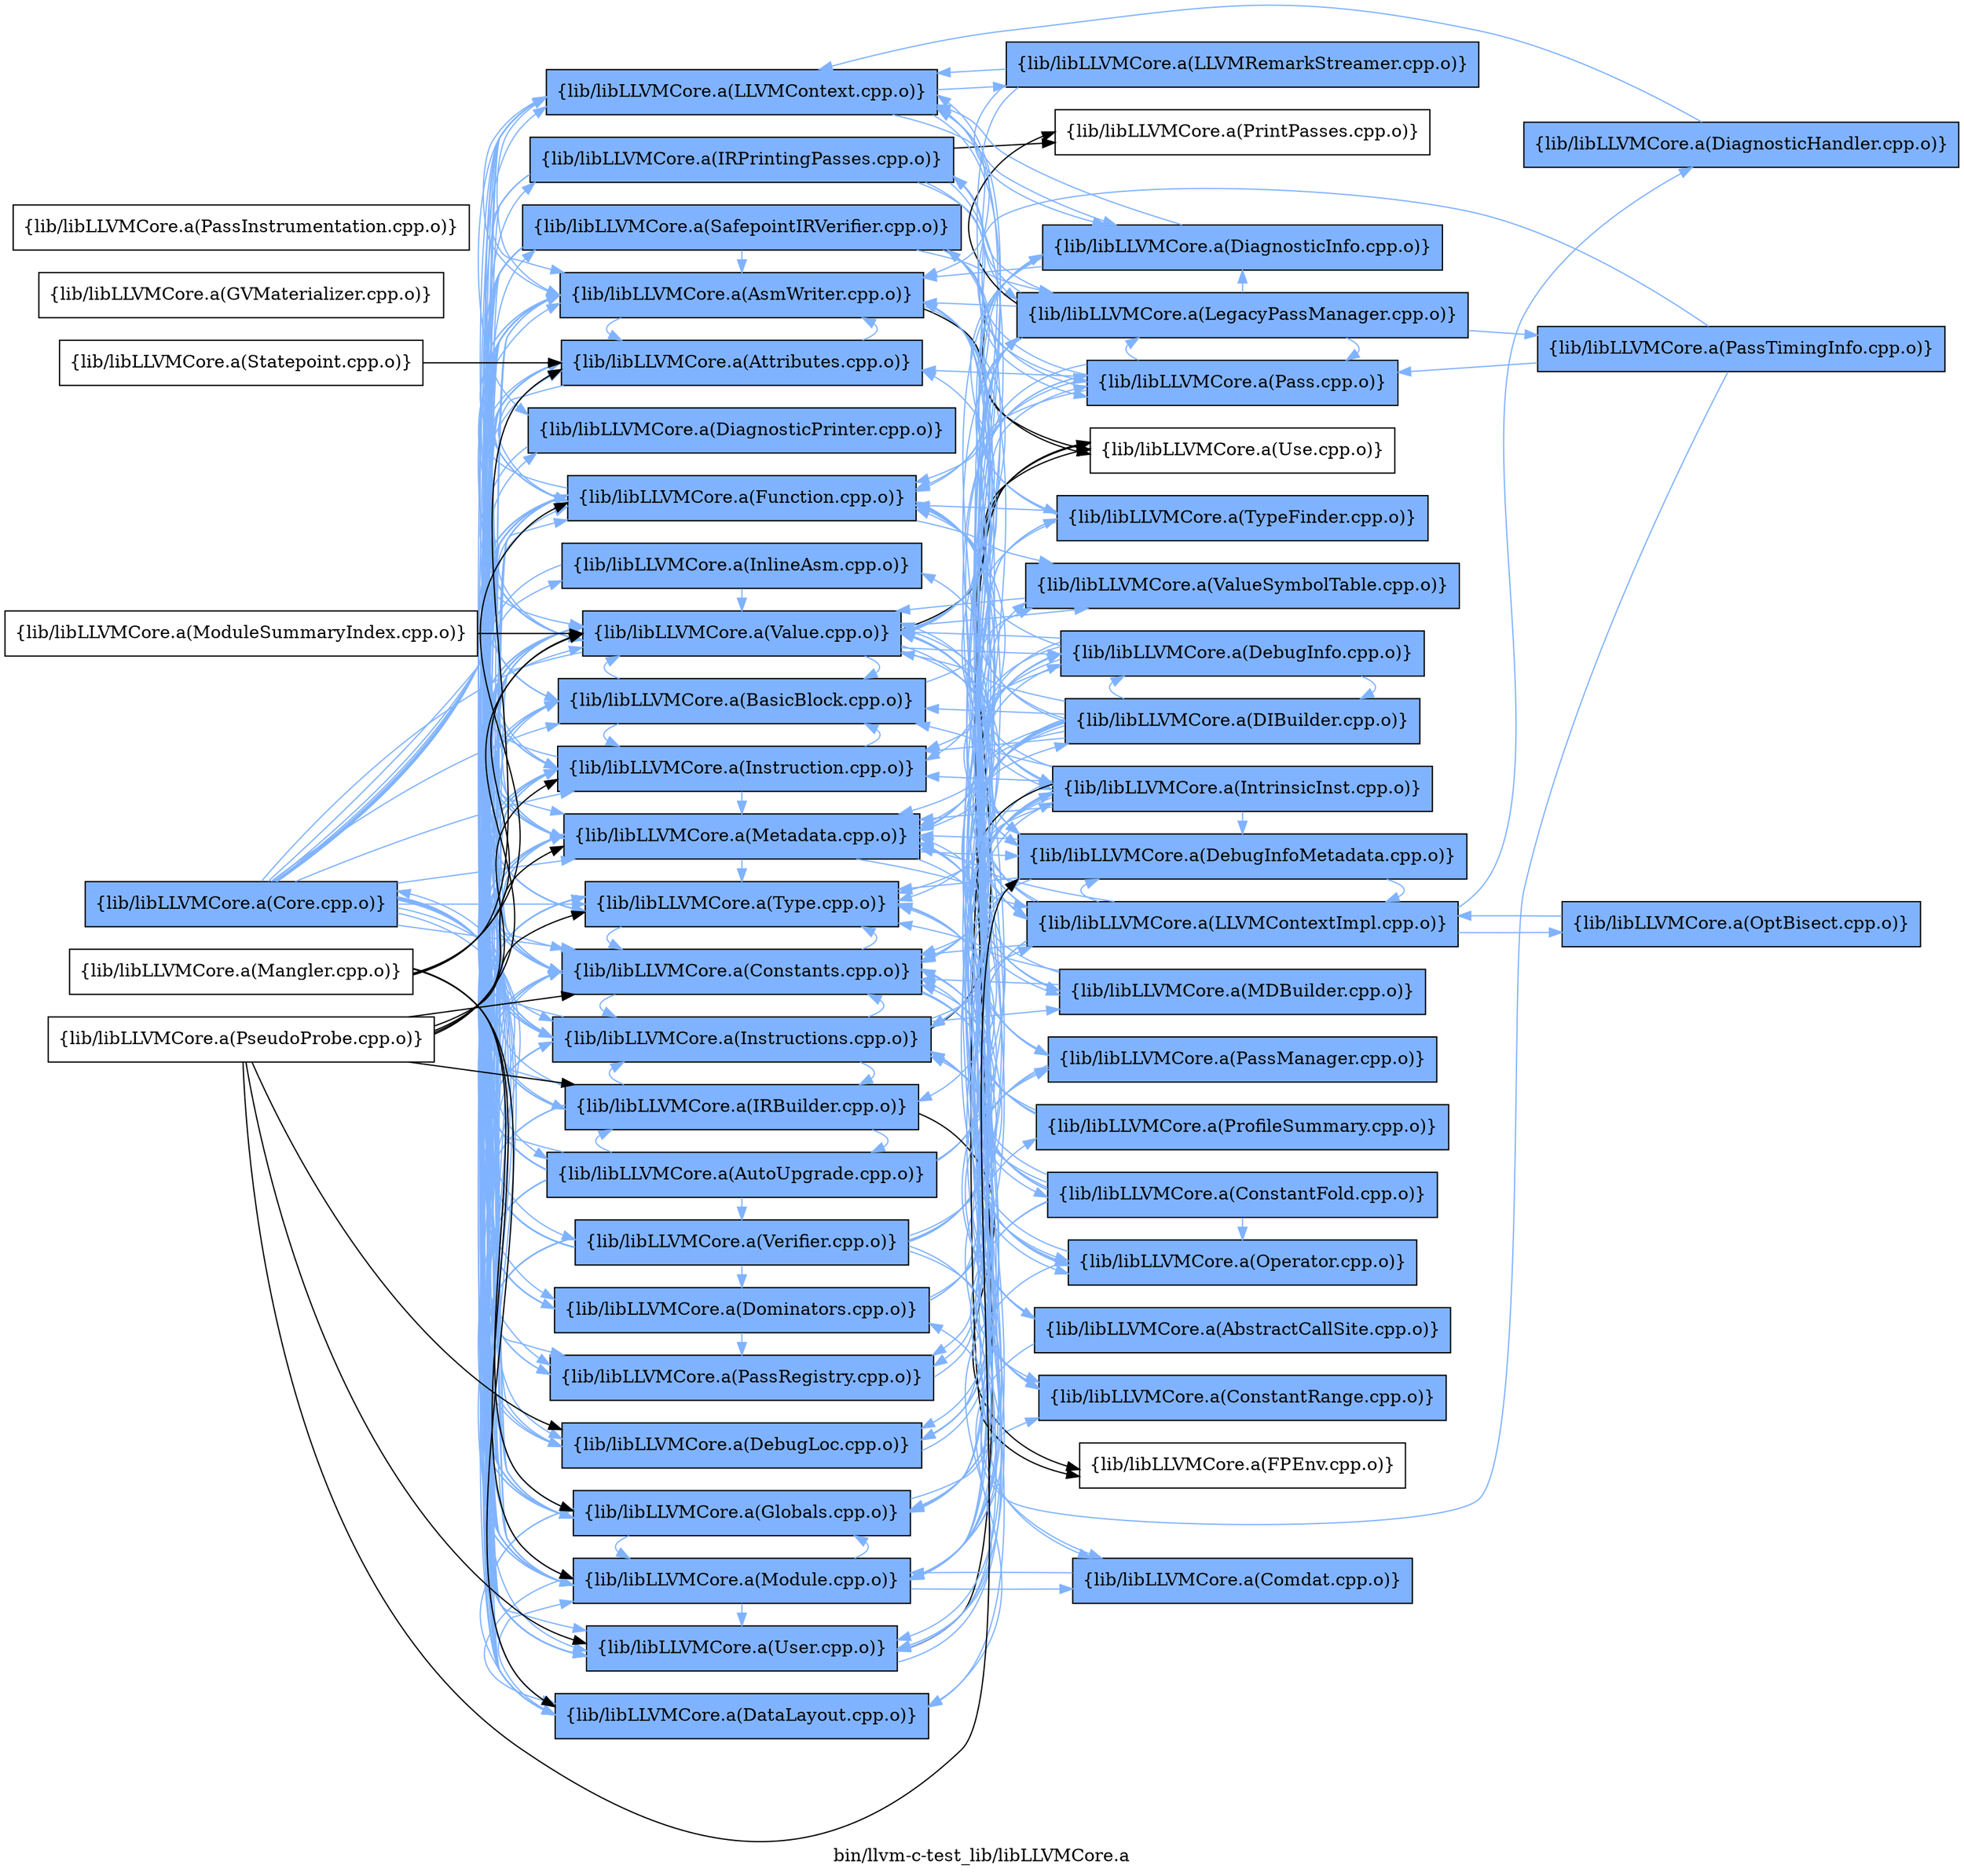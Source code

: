 digraph "bin/llvm-c-test_lib/libLLVMCore.a" {
	label="bin/llvm-c-test_lib/libLLVMCore.a";
	rankdir=LR;
	{ rank=same; Node0x564261198be8;  }
	{ rank=same; Node0x56426118eb98; Node0x56426118e418; Node0x564261192518; Node0x564261192748; Node0x5642611a0b18; Node0x56426119fe98; Node0x56426119ea98; Node0x56426119f268; Node0x56426119daa8; Node0x56426119ce28; Node0x56426119d508; Node0x56426119c928; Node0x564261199c78; Node0x564261198a58; Node0x56426119bb68; Node0x56426119a8a8; Node0x564261198558; Node0x56426119a8f8; Node0x564261194b38; Node0x56426119ba78; Node0x564261197ce8; Node0x564261198e18; Node0x564261195da8; Node0x564261196668; Node0x56426118fa98;  }
	{ rank=same; Node0x564261191f28; Node0x564261199ef8; Node0x56426119bed8; Node0x564261198cd8; Node0x564261193af8; Node0x564261199098; Node0x564261196b18; Node0x564261197dd8; Node0x56426119af88; Node0x564261195998; Node0x56426119b708; Node0x56426119f178; Node0x56426119acb8; Node0x5642611a05c8; Node0x56426119a718; Node0x56426119e4f8; Node0x56426119c9c8; Node0x56426119c3d8; Node0x564261199958; Node0x56426119c298; Node0x56426119cb58; Node0x5642611981e8;  }
	{ rank=same; Node0x564261198be8;  }
	{ rank=same; Node0x56426118eb98; Node0x56426118e418; Node0x564261192518; Node0x564261192748; Node0x5642611a0b18; Node0x56426119fe98; Node0x56426119ea98; Node0x56426119f268; Node0x56426119daa8; Node0x56426119ce28; Node0x56426119d508; Node0x56426119c928; Node0x564261199c78; Node0x564261198a58; Node0x56426119bb68; Node0x56426119a8a8; Node0x564261198558; Node0x56426119a8f8; Node0x564261194b38; Node0x56426119ba78; Node0x564261197ce8; Node0x564261198e18; Node0x564261195da8; Node0x564261196668; Node0x56426118fa98;  }
	{ rank=same; Node0x564261191f28; Node0x564261199ef8; Node0x56426119bed8; Node0x564261198cd8; Node0x564261193af8; Node0x564261199098; Node0x564261196b18; Node0x564261197dd8; Node0x56426119af88; Node0x564261195998; Node0x56426119b708; Node0x56426119f178; Node0x56426119acb8; Node0x5642611a05c8; Node0x56426119a718; Node0x56426119e4f8; Node0x56426119c9c8; Node0x56426119c3d8; Node0x564261199958; Node0x56426119c298; Node0x56426119cb58; Node0x5642611981e8;  }

	Node0x564261198be8 [shape=record,shape=box,group=1,style=filled,fillcolor="0.600000 0.5 1",label="{lib/libLLVMCore.a(Core.cpp.o)}"];
	Node0x564261198be8 -> Node0x56426118eb98[color="0.600000 0.5 1"];
	Node0x564261198be8 -> Node0x56426118e418[color="0.600000 0.5 1"];
	Node0x564261198be8 -> Node0x564261192518[color="0.600000 0.5 1"];
	Node0x564261198be8 -> Node0x564261192748[color="0.600000 0.5 1"];
	Node0x564261198be8 -> Node0x5642611a0b18[color="0.600000 0.5 1"];
	Node0x564261198be8 -> Node0x56426119fe98[color="0.600000 0.5 1"];
	Node0x564261198be8 -> Node0x56426119ea98[color="0.600000 0.5 1"];
	Node0x564261198be8 -> Node0x56426119f268[color="0.600000 0.5 1"];
	Node0x564261198be8 -> Node0x56426119daa8[color="0.600000 0.5 1"];
	Node0x564261198be8 -> Node0x56426119ce28[color="0.600000 0.5 1"];
	Node0x564261198be8 -> Node0x56426119d508[color="0.600000 0.5 1"];
	Node0x564261198be8 -> Node0x56426119c928[color="0.600000 0.5 1"];
	Node0x564261198be8 -> Node0x564261199c78[color="0.600000 0.5 1"];
	Node0x564261198be8 -> Node0x564261198a58[color="0.600000 0.5 1"];
	Node0x564261198be8 -> Node0x56426119bb68[color="0.600000 0.5 1"];
	Node0x564261198be8 -> Node0x56426119a8a8[color="0.600000 0.5 1"];
	Node0x564261198be8 -> Node0x564261198558[color="0.600000 0.5 1"];
	Node0x564261198be8 -> Node0x56426119a8f8[color="0.600000 0.5 1"];
	Node0x564261198be8 -> Node0x564261194b38[color="0.600000 0.5 1"];
	Node0x564261198be8 -> Node0x56426119ba78[color="0.600000 0.5 1"];
	Node0x564261198be8 -> Node0x564261197ce8[color="0.600000 0.5 1"];
	Node0x564261198be8 -> Node0x564261198e18[color="0.600000 0.5 1"];
	Node0x564261198be8 -> Node0x564261195da8[color="0.600000 0.5 1"];
	Node0x564261198be8 -> Node0x564261196668[color="0.600000 0.5 1"];
	Node0x564261198be8 -> Node0x56426118fa98[color="0.600000 0.5 1"];
	Node0x564261197dd8 [shape=record,shape=box,group=1,style=filled,fillcolor="0.600000 0.5 1",label="{lib/libLLVMCore.a(DebugInfo.cpp.o)}"];
	Node0x564261197dd8 -> Node0x56426119fe98[color="0.600000 0.5 1"];
	Node0x564261197dd8 -> Node0x56426119d508[color="0.600000 0.5 1"];
	Node0x564261197dd8 -> Node0x56426119cb58[color="0.600000 0.5 1"];
	Node0x564261197dd8 -> Node0x56426119bed8[color="0.600000 0.5 1"];
	Node0x564261197dd8 -> Node0x56426119bb68[color="0.600000 0.5 1"];
	Node0x564261197dd8 -> Node0x56426119a8f8[color="0.600000 0.5 1"];
	Node0x564261197dd8 -> Node0x564261194b38[color="0.600000 0.5 1"];
	Node0x564261197dd8 -> Node0x564261196668[color="0.600000 0.5 1"];
	Node0x56426118eb98 [shape=record,shape=box,group=1,style=filled,fillcolor="0.600000 0.5 1",label="{lib/libLLVMCore.a(Attributes.cpp.o)}"];
	Node0x56426118eb98 -> Node0x56426118e418[color="0.600000 0.5 1"];
	Node0x56426118eb98 -> Node0x56426119fe98[color="0.600000 0.5 1"];
	Node0x56426119c928 [shape=record,shape=box,group=1,style=filled,fillcolor="0.600000 0.5 1",label="{lib/libLLVMCore.a(Instructions.cpp.o)}"];
	Node0x56426119c928 -> Node0x56426118eb98[color="0.600000 0.5 1"];
	Node0x56426119c928 -> Node0x564261192748[color="0.600000 0.5 1"];
	Node0x56426119c928 -> Node0x56426119fe98[color="0.600000 0.5 1"];
	Node0x56426119c928 -> Node0x56426119f268[color="0.600000 0.5 1"];
	Node0x56426119c928 -> Node0x56426119d508[color="0.600000 0.5 1"];
	Node0x56426119c928 -> Node0x564261199c78[color="0.600000 0.5 1"];
	Node0x56426119c928 -> Node0x564261198a58[color="0.600000 0.5 1"];
	Node0x56426119c928 -> Node0x56426119c3d8[color="0.600000 0.5 1"];
	Node0x56426119c928 -> Node0x56426119a718[color="0.600000 0.5 1"];
	Node0x56426119c928 -> Node0x56426119a8f8[color="0.600000 0.5 1"];
	Node0x56426119c928 -> Node0x564261194b38[color="0.600000 0.5 1"];
	Node0x56426119c928 -> Node0x564261193af8[color="0.600000 0.5 1"];
	Node0x56426119c928 -> Node0x564261198e18[color="0.600000 0.5 1"];
	Node0x56426119c928 -> Node0x564261196b18;
	Node0x56426119c928 -> Node0x564261195da8[color="0.600000 0.5 1"];
	Node0x56426119c928 -> Node0x564261196668[color="0.600000 0.5 1"];
	Node0x564261199c78 [shape=record,shape=box,group=1,style=filled,fillcolor="0.600000 0.5 1",label="{lib/libLLVMCore.a(Constants.cpp.o)}"];
	Node0x564261199c78 -> Node0x56426119fe98[color="0.600000 0.5 1"];
	Node0x564261199c78 -> Node0x56426119ea98[color="0.600000 0.5 1"];
	Node0x564261199c78 -> Node0x56426119d508[color="0.600000 0.5 1"];
	Node0x564261199c78 -> Node0x56426119c928[color="0.600000 0.5 1"];
	Node0x564261199c78 -> Node0x564261199958[color="0.600000 0.5 1"];
	Node0x564261199c78 -> Node0x564261193af8[color="0.600000 0.5 1"];
	Node0x564261199c78 -> Node0x564261198e18[color="0.600000 0.5 1"];
	Node0x564261199c78 -> Node0x564261195da8[color="0.600000 0.5 1"];
	Node0x564261199c78 -> Node0x564261196668[color="0.600000 0.5 1"];
	Node0x564261198a58 [shape=record,shape=box,group=1,style=filled,fillcolor="0.600000 0.5 1",label="{lib/libLLVMCore.a(DataLayout.cpp.o)}"];
	Node0x564261198a58 -> Node0x56426119ea98[color="0.600000 0.5 1"];
	Node0x564261198a58 -> Node0x564261194b38[color="0.600000 0.5 1"];
	Node0x564261198a58 -> Node0x564261198e18[color="0.600000 0.5 1"];
	Node0x56426119b708 [shape=record,shape=box,group=1,style=filled,fillcolor="0.600000 0.5 1",label="{lib/libLLVMCore.a(LegacyPassManager.cpp.o)}"];
	Node0x56426119b708 -> Node0x56426118e418[color="0.600000 0.5 1"];
	Node0x56426119b708 -> Node0x56426119fe98[color="0.600000 0.5 1"];
	Node0x56426119b708 -> Node0x56426119ea98[color="0.600000 0.5 1"];
	Node0x56426119b708 -> Node0x56426119daa8[color="0.600000 0.5 1"];
	Node0x56426119b708 -> Node0x56426119af88[color="0.600000 0.5 1"];
	Node0x56426119b708 -> Node0x564261198558[color="0.600000 0.5 1"];
	Node0x56426119b708 -> Node0x564261194b38[color="0.600000 0.5 1"];
	Node0x56426119b708 -> Node0x56426119f178[color="0.600000 0.5 1"];
	Node0x56426119b708 -> Node0x56426119ba78[color="0.600000 0.5 1"];
	Node0x56426119b708 -> Node0x56426119be88[color="0.600000 0.5 1"];
	Node0x56426119b708 -> Node0x56426119c9c8;
	Node0x56426119b708 -> Node0x564261196668[color="0.600000 0.5 1"];
	Node0x564261194b38 [shape=record,shape=box,group=1,style=filled,fillcolor="0.600000 0.5 1",label="{lib/libLLVMCore.a(Module.cpp.o)}"];
	Node0x564261194b38 -> Node0x56426118e418[color="0.600000 0.5 1"];
	Node0x564261194b38 -> Node0x564261191f28[color="0.600000 0.5 1"];
	Node0x564261194b38 -> Node0x56426119fe98[color="0.600000 0.5 1"];
	Node0x564261194b38 -> Node0x56426119ea98[color="0.600000 0.5 1"];
	Node0x564261194b38 -> Node0x564261199c78[color="0.600000 0.5 1"];
	Node0x564261194b38 -> Node0x564261198a58[color="0.600000 0.5 1"];
	Node0x564261194b38 -> Node0x564261198558[color="0.600000 0.5 1"];
	Node0x564261194b38 -> Node0x56426119a8f8[color="0.600000 0.5 1"];
	Node0x564261194b38 -> Node0x5642611981e8[color="0.600000 0.5 1"];
	Node0x564261194b38 -> Node0x564261198e18[color="0.600000 0.5 1"];
	Node0x564261194b38 -> Node0x564261199098[color="0.600000 0.5 1"];
	Node0x564261194b38 -> Node0x564261195da8[color="0.600000 0.5 1"];
	Node0x564261194b38 -> Node0x564261196668[color="0.600000 0.5 1"];
	Node0x564261194b38 -> Node0x564261195998[color="0.600000 0.5 1"];
	Node0x564261193af8 [shape=record,shape=box,group=1,style=filled,fillcolor="0.600000 0.5 1",label="{lib/libLLVMCore.a(Operator.cpp.o)}"];
	Node0x564261193af8 -> Node0x564261199c78[color="0.600000 0.5 1"];
	Node0x564261193af8 -> Node0x564261198a58[color="0.600000 0.5 1"];
	Node0x564261193af8 -> Node0x564261198e18[color="0.600000 0.5 1"];
	Node0x56426119f178 [shape=record,shape=box,group=1,style=filled,fillcolor="0.600000 0.5 1",label="{lib/libLLVMCore.a(Pass.cpp.o)}"];
	Node0x56426119f178 -> Node0x56426118eb98[color="0.600000 0.5 1"];
	Node0x56426119f178 -> Node0x56426119fe98[color="0.600000 0.5 1"];
	Node0x56426119f178 -> Node0x56426119daa8[color="0.600000 0.5 1"];
	Node0x56426119f178 -> Node0x564261198558[color="0.600000 0.5 1"];
	Node0x56426119f178 -> Node0x56426119b708[color="0.600000 0.5 1"];
	Node0x56426119f178 -> Node0x56426119ba78[color="0.600000 0.5 1"];
	Node0x56426119f178 -> Node0x564261196668[color="0.600000 0.5 1"];
	Node0x56426119ba78 [shape=record,shape=box,group=1,style=filled,fillcolor="0.600000 0.5 1",label="{lib/libLLVMCore.a(PassRegistry.cpp.o)}"];
	Node0x56426119ba78 -> Node0x56426119f178[color="0.600000 0.5 1"];
	Node0x564261198e18 [shape=record,shape=box,group=1,style=filled,fillcolor="0.600000 0.5 1",label="{lib/libLLVMCore.a(Type.cpp.o)}"];
	Node0x564261198e18 -> Node0x564261199c78[color="0.600000 0.5 1"];
	Node0x564261195da8 [shape=record,shape=box,group=1,style=filled,fillcolor="0.600000 0.5 1",label="{lib/libLLVMCore.a(User.cpp.o)}"];
	Node0x564261195da8 -> Node0x564261198cd8[color="0.600000 0.5 1"];
	Node0x564261195da8 -> Node0x564261196b18;
	Node0x564261196668 [shape=record,shape=box,group=1,style=filled,fillcolor="0.600000 0.5 1",label="{lib/libLLVMCore.a(Value.cpp.o)}"];
	Node0x564261196668 -> Node0x56426118eb98[color="0.600000 0.5 1"];
	Node0x564261196668 -> Node0x564261192748[color="0.600000 0.5 1"];
	Node0x564261196668 -> Node0x56426119fe98[color="0.600000 0.5 1"];
	Node0x564261196668 -> Node0x56426119ea98[color="0.600000 0.5 1"];
	Node0x564261196668 -> Node0x56426119d508[color="0.600000 0.5 1"];
	Node0x564261196668 -> Node0x56426119c928[color="0.600000 0.5 1"];
	Node0x564261196668 -> Node0x564261199c78[color="0.600000 0.5 1"];
	Node0x564261196668 -> Node0x564261198a58[color="0.600000 0.5 1"];
	Node0x564261196668 -> Node0x564261197dd8[color="0.600000 0.5 1"];
	Node0x564261196668 -> Node0x564261198cd8[color="0.600000 0.5 1"];
	Node0x564261196668 -> Node0x564261198558[color="0.600000 0.5 1"];
	Node0x564261196668 -> Node0x56426119c3d8[color="0.600000 0.5 1"];
	Node0x564261196668 -> Node0x56426119a8f8[color="0.600000 0.5 1"];
	Node0x564261196668 -> Node0x564261193af8[color="0.600000 0.5 1"];
	Node0x564261196668 -> Node0x564261198e18[color="0.600000 0.5 1"];
	Node0x564261196668 -> Node0x564261196b18;
	Node0x564261196668 -> Node0x564261195da8[color="0.600000 0.5 1"];
	Node0x564261196668 -> Node0x564261195998[color="0.600000 0.5 1"];
	Node0x56426119fe98 [shape=record,shape=box,group=1,style=filled,fillcolor="0.600000 0.5 1",label="{lib/libLLVMCore.a(Function.cpp.o)}"];
	Node0x56426119fe98 -> Node0x56426118eb98[color="0.600000 0.5 1"];
	Node0x56426119fe98 -> Node0x564261192748[color="0.600000 0.5 1"];
	Node0x56426119fe98 -> Node0x5642611a05c8[color="0.600000 0.5 1"];
	Node0x56426119fe98 -> Node0x56426119ea98[color="0.600000 0.5 1"];
	Node0x56426119fe98 -> Node0x56426119c928[color="0.600000 0.5 1"];
	Node0x56426119fe98 -> Node0x564261199c78[color="0.600000 0.5 1"];
	Node0x56426119fe98 -> Node0x564261198a58[color="0.600000 0.5 1"];
	Node0x56426119fe98 -> Node0x56426119bed8[color="0.600000 0.5 1"];
	Node0x56426119fe98 -> Node0x564261198cd8[color="0.600000 0.5 1"];
	Node0x56426119fe98 -> Node0x564261198558[color="0.600000 0.5 1"];
	Node0x56426119fe98 -> Node0x56426119a718[color="0.600000 0.5 1"];
	Node0x56426119fe98 -> Node0x56426119a8f8[color="0.600000 0.5 1"];
	Node0x56426119fe98 -> Node0x564261194b38[color="0.600000 0.5 1"];
	Node0x56426119fe98 -> Node0x564261198e18[color="0.600000 0.5 1"];
	Node0x56426119fe98 -> Node0x564261195da8[color="0.600000 0.5 1"];
	Node0x56426119fe98 -> Node0x564261196668[color="0.600000 0.5 1"];
	Node0x56426119fe98 -> Node0x564261195998[color="0.600000 0.5 1"];
	Node0x56426119f268 [shape=record,shape=box,group=1,style=filled,fillcolor="0.600000 0.5 1",label="{lib/libLLVMCore.a(IRBuilder.cpp.o)}"];
	Node0x56426119f268 -> Node0x56426118eb98[color="0.600000 0.5 1"];
	Node0x56426119f268 -> Node0x564261192518[color="0.600000 0.5 1"];
	Node0x56426119f268 -> Node0x564261192748[color="0.600000 0.5 1"];
	Node0x56426119f268 -> Node0x56426119fe98[color="0.600000 0.5 1"];
	Node0x56426119f268 -> Node0x56426119ea98[color="0.600000 0.5 1"];
	Node0x56426119f268 -> Node0x56426119e4f8;
	Node0x56426119f268 -> Node0x56426119d508[color="0.600000 0.5 1"];
	Node0x56426119f268 -> Node0x56426119c928[color="0.600000 0.5 1"];
	Node0x56426119f268 -> Node0x564261199c78[color="0.600000 0.5 1"];
	Node0x56426119f268 -> Node0x564261198be8[color="0.600000 0.5 1"];
	Node0x56426119f268 -> Node0x564261198a58[color="0.600000 0.5 1"];
	Node0x56426119f268 -> Node0x56426119a8f8[color="0.600000 0.5 1"];
	Node0x56426119f268 -> Node0x564261198e18[color="0.600000 0.5 1"];
	Node0x56426119f268 -> Node0x564261195da8[color="0.600000 0.5 1"];
	Node0x56426119f268 -> Node0x564261196668[color="0.600000 0.5 1"];
	Node0x56426119d508 [shape=record,shape=box,group=1,style=filled,fillcolor="0.600000 0.5 1",label="{lib/libLLVMCore.a(Instruction.cpp.o)}"];
	Node0x56426119d508 -> Node0x56426118eb98[color="0.600000 0.5 1"];
	Node0x56426119d508 -> Node0x564261192748[color="0.600000 0.5 1"];
	Node0x56426119d508 -> Node0x56426119c928[color="0.600000 0.5 1"];
	Node0x56426119d508 -> Node0x564261199c78[color="0.600000 0.5 1"];
	Node0x56426119d508 -> Node0x56426119a8f8[color="0.600000 0.5 1"];
	Node0x56426119d508 -> Node0x564261195da8[color="0.600000 0.5 1"];
	Node0x56426119d508 -> Node0x564261196668[color="0.600000 0.5 1"];
	Node0x56426119bb68 [shape=record,shape=box,group=1,style=filled,fillcolor="0.600000 0.5 1",label="{lib/libLLVMCore.a(DebugLoc.cpp.o)}"];
	Node0x56426119bb68 -> Node0x564261197dd8[color="0.600000 0.5 1"];
	Node0x56426119bb68 -> Node0x56426119bed8[color="0.600000 0.5 1"];
	Node0x56426119bb68 -> Node0x56426119a8f8[color="0.600000 0.5 1"];
	Node0x56426119a8f8 [shape=record,shape=box,group=1,style=filled,fillcolor="0.600000 0.5 1",label="{lib/libLLVMCore.a(Metadata.cpp.o)}"];
	Node0x56426119a8f8 -> Node0x56426118e418[color="0.600000 0.5 1"];
	Node0x56426119a8f8 -> Node0x564261199ef8[color="0.600000 0.5 1"];
	Node0x56426119a8f8 -> Node0x564261199c78[color="0.600000 0.5 1"];
	Node0x56426119a8f8 -> Node0x56426119cb58[color="0.600000 0.5 1"];
	Node0x56426119a8f8 -> Node0x56426119bed8[color="0.600000 0.5 1"];
	Node0x56426119a8f8 -> Node0x56426119bb68[color="0.600000 0.5 1"];
	Node0x56426119a8f8 -> Node0x564261198558[color="0.600000 0.5 1"];
	Node0x56426119a8f8 -> Node0x56426119c3d8[color="0.600000 0.5 1"];
	Node0x56426119a8f8 -> Node0x56426119a718[color="0.600000 0.5 1"];
	Node0x56426119a8f8 -> Node0x564261194b38[color="0.600000 0.5 1"];
	Node0x56426119a8f8 -> Node0x564261198e18[color="0.600000 0.5 1"];
	Node0x56426119a8f8 -> Node0x564261196668[color="0.600000 0.5 1"];
	Node0x564261192748 [shape=record,shape=box,group=1,style=filled,fillcolor="0.600000 0.5 1",label="{lib/libLLVMCore.a(BasicBlock.cpp.o)}"];
	Node0x564261192748 -> Node0x56426119d508[color="0.600000 0.5 1"];
	Node0x564261192748 -> Node0x56426119c928[color="0.600000 0.5 1"];
	Node0x564261192748 -> Node0x564261199c78[color="0.600000 0.5 1"];
	Node0x564261192748 -> Node0x56426119a8f8[color="0.600000 0.5 1"];
	Node0x564261192748 -> Node0x564261198e18[color="0.600000 0.5 1"];
	Node0x564261192748 -> Node0x564261195da8[color="0.600000 0.5 1"];
	Node0x564261192748 -> Node0x564261196668[color="0.600000 0.5 1"];
	Node0x564261192748 -> Node0x564261195998[color="0.600000 0.5 1"];
	Node0x56426119ea98 [shape=record,shape=box,group=1,style=filled,fillcolor="0.600000 0.5 1",label="{lib/libLLVMCore.a(Globals.cpp.o)}"];
	Node0x56426119ea98 -> Node0x56426119fe98[color="0.600000 0.5 1"];
	Node0x56426119ea98 -> Node0x564261199ef8[color="0.600000 0.5 1"];
	Node0x56426119ea98 -> Node0x564261199c78[color="0.600000 0.5 1"];
	Node0x56426119ea98 -> Node0x56426119a8f8[color="0.600000 0.5 1"];
	Node0x56426119ea98 -> Node0x564261194b38[color="0.600000 0.5 1"];
	Node0x56426119ea98 -> Node0x564261198e18[color="0.600000 0.5 1"];
	Node0x56426119ea98 -> Node0x564261195da8[color="0.600000 0.5 1"];
	Node0x56426119ea98 -> Node0x564261196668[color="0.600000 0.5 1"];
	Node0x56426119ce28 [shape=record,shape=box,group=1,style=filled,fillcolor="0.600000 0.5 1",label="{lib/libLLVMCore.a(InlineAsm.cpp.o)}"];
	Node0x56426119ce28 -> Node0x564261198e18[color="0.600000 0.5 1"];
	Node0x56426119ce28 -> Node0x564261196668[color="0.600000 0.5 1"];
	Node0x56426119af88 [shape=record,shape=box,group=1,style=filled,fillcolor="0.600000 0.5 1",label="{lib/libLLVMCore.a(DiagnosticInfo.cpp.o)}"];
	Node0x56426119af88 -> Node0x56426118e418[color="0.600000 0.5 1"];
	Node0x56426119af88 -> Node0x56426119fe98[color="0.600000 0.5 1"];
	Node0x56426119af88 -> Node0x56426119d508[color="0.600000 0.5 1"];
	Node0x56426119af88 -> Node0x56426119bb68[color="0.600000 0.5 1"];
	Node0x56426119af88 -> Node0x564261198558[color="0.600000 0.5 1"];
	Node0x56426119af88 -> Node0x56426119a8f8[color="0.600000 0.5 1"];
	Node0x56426119af88 -> Node0x564261196668[color="0.600000 0.5 1"];
	Node0x564261198558 [shape=record,shape=box,group=1,style=filled,fillcolor="0.600000 0.5 1",label="{lib/libLLVMCore.a(LLVMContext.cpp.o)}"];
	Node0x564261198558 -> Node0x56426118e418[color="0.600000 0.5 1"];
	Node0x564261198558 -> Node0x56426119af88[color="0.600000 0.5 1"];
	Node0x564261198558 -> Node0x56426119a8a8[color="0.600000 0.5 1"];
	Node0x564261198558 -> Node0x56426119c3d8[color="0.600000 0.5 1"];
	Node0x564261198558 -> Node0x56426119c298[color="0.600000 0.5 1"];
	Node0x564261198cd8 [shape=record,shape=box,group=1,style=filled,fillcolor="0.600000 0.5 1",label="{lib/libLLVMCore.a(IntrinsicInst.cpp.o)}"];
	Node0x564261198cd8 -> Node0x564261192748[color="0.600000 0.5 1"];
	Node0x564261198cd8 -> Node0x56426119e4f8;
	Node0x564261198cd8 -> Node0x56426119d508[color="0.600000 0.5 1"];
	Node0x564261198cd8 -> Node0x56426119c928[color="0.600000 0.5 1"];
	Node0x564261198cd8 -> Node0x564261199c78[color="0.600000 0.5 1"];
	Node0x564261198cd8 -> Node0x564261198a58[color="0.600000 0.5 1"];
	Node0x564261198cd8 -> Node0x56426119bed8[color="0.600000 0.5 1"];
	Node0x564261198cd8 -> Node0x56426119a8f8[color="0.600000 0.5 1"];
	Node0x564261198cd8 -> Node0x564261194b38[color="0.600000 0.5 1"];
	Node0x564261198cd8 -> Node0x564261198e18[color="0.600000 0.5 1"];
	Node0x564261198cd8 -> Node0x564261195da8[color="0.600000 0.5 1"];
	Node0x564261198cd8 -> Node0x564261196668[color="0.600000 0.5 1"];
	Node0x564261199ef8 [shape=record,shape=box,group=1,style=filled,fillcolor="0.600000 0.5 1",label="{lib/libLLVMCore.a(ConstantRange.cpp.o)}"];
	Node0x564261199ef8 -> Node0x56426119c928[color="0.600000 0.5 1"];
	Node0x56426119bed8 [shape=record,shape=box,group=1,style=filled,fillcolor="0.600000 0.5 1",label="{lib/libLLVMCore.a(DebugInfoMetadata.cpp.o)}"];
	Node0x56426119bed8 -> Node0x564261199c78[color="0.600000 0.5 1"];
	Node0x56426119bed8 -> Node0x564261198558[color="0.600000 0.5 1"];
	Node0x56426119bed8 -> Node0x56426119c3d8[color="0.600000 0.5 1"];
	Node0x56426119bed8 -> Node0x56426119a8f8[color="0.600000 0.5 1"];
	Node0x56426119bed8 -> Node0x564261198e18[color="0.600000 0.5 1"];
	Node0x5642611a0b18 [shape=record,shape=box,group=1,style=filled,fillcolor="0.600000 0.5 1",label="{lib/libLLVMCore.a(Dominators.cpp.o)}"];
	Node0x5642611a0b18 -> Node0x56426118e418[color="0.600000 0.5 1"];
	Node0x5642611a0b18 -> Node0x564261192748[color="0.600000 0.5 1"];
	Node0x5642611a0b18 -> Node0x56426119d508[color="0.600000 0.5 1"];
	Node0x5642611a0b18 -> Node0x56426119b708[color="0.600000 0.5 1"];
	Node0x5642611a0b18 -> Node0x56426119f178[color="0.600000 0.5 1"];
	Node0x5642611a0b18 -> Node0x56426119acb8[color="0.600000 0.5 1"];
	Node0x5642611a0b18 -> Node0x56426119ba78[color="0.600000 0.5 1"];
	Node0x5642611a0b18 -> Node0x564261196668[color="0.600000 0.5 1"];
	Node0x564261196b18 [shape=record,shape=box,group=0,label="{lib/libLLVMCore.a(Use.cpp.o)}"];
	Node0x564261192518 [shape=record,shape=box,group=1,style=filled,fillcolor="0.600000 0.5 1",label="{lib/libLLVMCore.a(AutoUpgrade.cpp.o)}"];
	Node0x564261192518 -> Node0x56426118eb98[color="0.600000 0.5 1"];
	Node0x564261192518 -> Node0x56426118e418[color="0.600000 0.5 1"];
	Node0x564261192518 -> Node0x564261192748[color="0.600000 0.5 1"];
	Node0x564261192518 -> Node0x56426119fe98[color="0.600000 0.5 1"];
	Node0x564261192518 -> Node0x56426119ea98[color="0.600000 0.5 1"];
	Node0x564261192518 -> Node0x56426119f268[color="0.600000 0.5 1"];
	Node0x564261192518 -> Node0x56426119d508[color="0.600000 0.5 1"];
	Node0x564261192518 -> Node0x56426119c928[color="0.600000 0.5 1"];
	Node0x564261192518 -> Node0x564261199c78[color="0.600000 0.5 1"];
	Node0x564261192518 -> Node0x564261198a58[color="0.600000 0.5 1"];
	Node0x564261192518 -> Node0x564261197dd8[color="0.600000 0.5 1"];
	Node0x564261192518 -> Node0x56426119af88[color="0.600000 0.5 1"];
	Node0x564261192518 -> Node0x564261198cd8[color="0.600000 0.5 1"];
	Node0x564261192518 -> Node0x564261198558[color="0.600000 0.5 1"];
	Node0x564261192518 -> Node0x56426119a8f8[color="0.600000 0.5 1"];
	Node0x564261192518 -> Node0x564261194b38[color="0.600000 0.5 1"];
	Node0x564261192518 -> Node0x564261198e18[color="0.600000 0.5 1"];
	Node0x564261192518 -> Node0x564261195da8[color="0.600000 0.5 1"];
	Node0x564261192518 -> Node0x564261196668[color="0.600000 0.5 1"];
	Node0x564261192518 -> Node0x56426118fa98[color="0.600000 0.5 1"];
	Node0x56426119f948 [shape=record,shape=box,group=0,label="{lib/libLLVMCore.a(GVMaterializer.cpp.o)}"];
	Node0x56426118fa98 [shape=record,shape=box,group=1,style=filled,fillcolor="0.600000 0.5 1",label="{lib/libLLVMCore.a(Verifier.cpp.o)}"];
	Node0x56426118fa98 -> Node0x56426118eb98[color="0.600000 0.5 1"];
	Node0x56426118fa98 -> Node0x56426118e418[color="0.600000 0.5 1"];
	Node0x56426118fa98 -> Node0x564261192748[color="0.600000 0.5 1"];
	Node0x56426118fa98 -> Node0x564261191f28[color="0.600000 0.5 1"];
	Node0x56426118fa98 -> Node0x5642611a0b18[color="0.600000 0.5 1"];
	Node0x56426118fa98 -> Node0x56426119fe98[color="0.600000 0.5 1"];
	Node0x56426118fa98 -> Node0x56426119ea98[color="0.600000 0.5 1"];
	Node0x56426118fa98 -> Node0x56426119d508[color="0.600000 0.5 1"];
	Node0x56426118fa98 -> Node0x56426119c928[color="0.600000 0.5 1"];
	Node0x56426118fa98 -> Node0x564261199ef8[color="0.600000 0.5 1"];
	Node0x56426118fa98 -> Node0x564261199c78[color="0.600000 0.5 1"];
	Node0x56426118fa98 -> Node0x564261198a58[color="0.600000 0.5 1"];
	Node0x56426118fa98 -> Node0x56426119bed8[color="0.600000 0.5 1"];
	Node0x56426118fa98 -> Node0x56426119bb68[color="0.600000 0.5 1"];
	Node0x56426118fa98 -> Node0x564261198cd8[color="0.600000 0.5 1"];
	Node0x56426118fa98 -> Node0x564261198558[color="0.600000 0.5 1"];
	Node0x56426118fa98 -> Node0x56426119b708[color="0.600000 0.5 1"];
	Node0x56426118fa98 -> Node0x56426119a8f8[color="0.600000 0.5 1"];
	Node0x56426118fa98 -> Node0x564261194b38[color="0.600000 0.5 1"];
	Node0x56426118fa98 -> Node0x56426119f178[color="0.600000 0.5 1"];
	Node0x56426118fa98 -> Node0x56426119acb8[color="0.600000 0.5 1"];
	Node0x56426118fa98 -> Node0x56426119ba78[color="0.600000 0.5 1"];
	Node0x56426118fa98 -> Node0x564261198e18[color="0.600000 0.5 1"];
	Node0x56426118fa98 -> Node0x564261195da8[color="0.600000 0.5 1"];
	Node0x56426118fa98 -> Node0x564261196668[color="0.600000 0.5 1"];
	Node0x56426118e418 [shape=record,shape=box,group=1,style=filled,fillcolor="0.600000 0.5 1",label="{lib/libLLVMCore.a(AsmWriter.cpp.o)}"];
	Node0x56426118e418 -> Node0x56426118eb98[color="0.600000 0.5 1"];
	Node0x56426118e418 -> Node0x564261192748[color="0.600000 0.5 1"];
	Node0x56426118e418 -> Node0x564261191f28[color="0.600000 0.5 1"];
	Node0x56426118e418 -> Node0x56426119fe98[color="0.600000 0.5 1"];
	Node0x56426118e418 -> Node0x56426119ea98[color="0.600000 0.5 1"];
	Node0x56426118e418 -> Node0x56426119d508[color="0.600000 0.5 1"];
	Node0x56426118e418 -> Node0x56426119c928[color="0.600000 0.5 1"];
	Node0x56426118e418 -> Node0x564261199ef8[color="0.600000 0.5 1"];
	Node0x56426118e418 -> Node0x564261199c78[color="0.600000 0.5 1"];
	Node0x56426118e418 -> Node0x56426119bed8[color="0.600000 0.5 1"];
	Node0x56426118e418 -> Node0x564261198cd8[color="0.600000 0.5 1"];
	Node0x56426118e418 -> Node0x564261198558[color="0.600000 0.5 1"];
	Node0x56426118e418 -> Node0x56426119a8f8[color="0.600000 0.5 1"];
	Node0x56426118e418 -> Node0x564261194b38[color="0.600000 0.5 1"];
	Node0x56426118e418 -> Node0x564261193af8[color="0.600000 0.5 1"];
	Node0x56426118e418 -> Node0x564261198e18[color="0.600000 0.5 1"];
	Node0x56426118e418 -> Node0x564261199098[color="0.600000 0.5 1"];
	Node0x56426118e418 -> Node0x564261196b18;
	Node0x56426118e418 -> Node0x564261195da8[color="0.600000 0.5 1"];
	Node0x56426118e418 -> Node0x564261196668[color="0.600000 0.5 1"];
	Node0x564261191f28 [shape=record,shape=box,group=1,style=filled,fillcolor="0.600000 0.5 1",label="{lib/libLLVMCore.a(Comdat.cpp.o)}"];
	Node0x564261191f28 -> Node0x564261194b38[color="0.600000 0.5 1"];
	Node0x564261199098 [shape=record,shape=box,group=1,style=filled,fillcolor="0.600000 0.5 1",label="{lib/libLLVMCore.a(TypeFinder.cpp.o)}"];
	Node0x564261199098 -> Node0x56426119fe98[color="0.600000 0.5 1"];
	Node0x564261199098 -> Node0x56426119ea98[color="0.600000 0.5 1"];
	Node0x564261199098 -> Node0x56426119a8f8[color="0.600000 0.5 1"];
	Node0x564261199098 -> Node0x564261197ce8[color="0.600000 0.5 1"];
	Node0x564261195998 [shape=record,shape=box,group=1,style=filled,fillcolor="0.600000 0.5 1",label="{lib/libLLVMCore.a(ValueSymbolTable.cpp.o)}"];
	Node0x564261195998 -> Node0x564261196668[color="0.600000 0.5 1"];
	Node0x564261199958 [shape=record,shape=box,group=1,style=filled,fillcolor="0.600000 0.5 1",label="{lib/libLLVMCore.a(ConstantFold.cpp.o)}"];
	Node0x564261199958 -> Node0x56426119fe98[color="0.600000 0.5 1"];
	Node0x564261199958 -> Node0x56426119ea98[color="0.600000 0.5 1"];
	Node0x564261199958 -> Node0x56426119c928[color="0.600000 0.5 1"];
	Node0x564261199958 -> Node0x564261199c78[color="0.600000 0.5 1"];
	Node0x564261199958 -> Node0x564261194b38[color="0.600000 0.5 1"];
	Node0x564261199958 -> Node0x564261193af8[color="0.600000 0.5 1"];
	Node0x564261199958 -> Node0x564261198e18[color="0.600000 0.5 1"];
	Node0x564261199958 -> Node0x564261196668[color="0.600000 0.5 1"];
	Node0x56426119daa8 [shape=record,shape=box,group=1,style=filled,fillcolor="0.600000 0.5 1",label="{lib/libLLVMCore.a(IRPrintingPasses.cpp.o)}"];
	Node0x56426119daa8 -> Node0x56426118e418[color="0.600000 0.5 1"];
	Node0x56426119daa8 -> Node0x56426119b708[color="0.600000 0.5 1"];
	Node0x56426119daa8 -> Node0x56426119f178[color="0.600000 0.5 1"];
	Node0x56426119daa8 -> Node0x56426119acb8[color="0.600000 0.5 1"];
	Node0x56426119daa8 -> Node0x56426119ba78[color="0.600000 0.5 1"];
	Node0x56426119daa8 -> Node0x56426119c9c8;
	Node0x56426119daa8 -> Node0x564261196668[color="0.600000 0.5 1"];
	Node0x56426119a8a8 [shape=record,shape=box,group=1,style=filled,fillcolor="0.600000 0.5 1",label="{lib/libLLVMCore.a(DiagnosticPrinter.cpp.o)}"];
	Node0x56426119a8a8 -> Node0x564261196668[color="0.600000 0.5 1"];
	Node0x564261197ce8 [shape=record,shape=box,group=1,style=filled,fillcolor="0.600000 0.5 1",label="{lib/libLLVMCore.a(SafepointIRVerifier.cpp.o)}"];
	Node0x564261197ce8 -> Node0x56426118e418[color="0.600000 0.5 1"];
	Node0x564261197ce8 -> Node0x564261192748[color="0.600000 0.5 1"];
	Node0x564261197ce8 -> Node0x5642611a0b18[color="0.600000 0.5 1"];
	Node0x564261197ce8 -> Node0x56426119fe98[color="0.600000 0.5 1"];
	Node0x564261197ce8 -> Node0x56426119d508[color="0.600000 0.5 1"];
	Node0x564261197ce8 -> Node0x564261199c78[color="0.600000 0.5 1"];
	Node0x564261197ce8 -> Node0x56426119b708[color="0.600000 0.5 1"];
	Node0x564261197ce8 -> Node0x56426119f178[color="0.600000 0.5 1"];
	Node0x564261197ce8 -> Node0x56426119acb8[color="0.600000 0.5 1"];
	Node0x564261197ce8 -> Node0x56426119ba78[color="0.600000 0.5 1"];
	Node0x564261197ce8 -> Node0x564261196b18;
	Node0x564261197ce8 -> Node0x564261196668[color="0.600000 0.5 1"];
	Node0x56426119cb58 [shape=record,shape=box,group=1,style=filled,fillcolor="0.600000 0.5 1",label="{lib/libLLVMCore.a(DIBuilder.cpp.o)}"];
	Node0x56426119cb58 -> Node0x56426118eb98[color="0.600000 0.5 1"];
	Node0x56426119cb58 -> Node0x564261192748[color="0.600000 0.5 1"];
	Node0x56426119cb58 -> Node0x56426119fe98[color="0.600000 0.5 1"];
	Node0x56426119cb58 -> Node0x56426119f268[color="0.600000 0.5 1"];
	Node0x56426119cb58 -> Node0x56426119d508[color="0.600000 0.5 1"];
	Node0x56426119cb58 -> Node0x56426119c928[color="0.600000 0.5 1"];
	Node0x56426119cb58 -> Node0x564261199c78[color="0.600000 0.5 1"];
	Node0x56426119cb58 -> Node0x564261197dd8[color="0.600000 0.5 1"];
	Node0x56426119cb58 -> Node0x56426119bed8[color="0.600000 0.5 1"];
	Node0x56426119cb58 -> Node0x56426119bb68[color="0.600000 0.5 1"];
	Node0x56426119cb58 -> Node0x56426119a8f8[color="0.600000 0.5 1"];
	Node0x56426119cb58 -> Node0x564261194b38[color="0.600000 0.5 1"];
	Node0x56426119cb58 -> Node0x564261198e18[color="0.600000 0.5 1"];
	Node0x56426119cb58 -> Node0x564261195da8[color="0.600000 0.5 1"];
	Node0x56426119cb58 -> Node0x564261196668[color="0.600000 0.5 1"];
	Node0x56426119c3d8 [shape=record,shape=box,group=1,style=filled,fillcolor="0.600000 0.5 1",label="{lib/libLLVMCore.a(LLVMContextImpl.cpp.o)}"];
	Node0x56426119c3d8 -> Node0x56426118e418[color="0.600000 0.5 1"];
	Node0x56426119c3d8 -> Node0x56426119ce28[color="0.600000 0.5 1"];
	Node0x56426119c3d8 -> Node0x564261199c78[color="0.600000 0.5 1"];
	Node0x56426119c3d8 -> Node0x56426119bed8[color="0.600000 0.5 1"];
	Node0x56426119c3d8 -> Node0x564261198558[color="0.600000 0.5 1"];
	Node0x56426119c3d8 -> Node0x56426119bca8[color="0.600000 0.5 1"];
	Node0x56426119c3d8 -> Node0x56426119a8f8[color="0.600000 0.5 1"];
	Node0x56426119c3d8 -> Node0x564261194b38[color="0.600000 0.5 1"];
	Node0x56426119c3d8 -> Node0x56426119e9a8[color="0.600000 0.5 1"];
	Node0x56426119c3d8 -> Node0x564261195da8[color="0.600000 0.5 1"];
	Node0x56426119c3d8 -> Node0x564261196668[color="0.600000 0.5 1"];
	Node0x56426119acb8 [shape=record,shape=box,group=1,style=filled,fillcolor="0.600000 0.5 1",label="{lib/libLLVMCore.a(PassManager.cpp.o)}"];
	Node0x56426119acb8 -> Node0x56426119ea98[color="0.600000 0.5 1"];
	Node0x56426119acb8 -> Node0x564261196668[color="0.600000 0.5 1"];
	Node0x5642611a05c8 [shape=record,shape=box,group=1,style=filled,fillcolor="0.600000 0.5 1",label="{lib/libLLVMCore.a(AbstractCallSite.cpp.o)}"];
	Node0x5642611a05c8 -> Node0x56426119c928[color="0.600000 0.5 1"];
	Node0x5642611a05c8 -> Node0x564261199c78[color="0.600000 0.5 1"];
	Node0x5642611a05c8 -> Node0x56426119a8f8[color="0.600000 0.5 1"];
	Node0x5642611a05c8 -> Node0x564261195da8[color="0.600000 0.5 1"];
	Node0x56426119a718 [shape=record,shape=box,group=1,style=filled,fillcolor="0.600000 0.5 1",label="{lib/libLLVMCore.a(MDBuilder.cpp.o)}"];
	Node0x56426119a718 -> Node0x564261199c78[color="0.600000 0.5 1"];
	Node0x56426119a718 -> Node0x56426119a8f8[color="0.600000 0.5 1"];
	Node0x56426119a718 -> Node0x564261198e18[color="0.600000 0.5 1"];
	Node0x56426119a718 -> Node0x564261196668[color="0.600000 0.5 1"];
	Node0x56426119e4f8 [shape=record,shape=box,group=0,label="{lib/libLLVMCore.a(FPEnv.cpp.o)}"];
	Node0x56426119c9c8 [shape=record,shape=box,group=0,label="{lib/libLLVMCore.a(PrintPasses.cpp.o)}"];
	Node0x56426119c298 [shape=record,shape=box,group=1,style=filled,fillcolor="0.600000 0.5 1",label="{lib/libLLVMCore.a(LLVMRemarkStreamer.cpp.o)}"];
	Node0x56426119c298 -> Node0x56426119af88[color="0.600000 0.5 1"];
	Node0x56426119c298 -> Node0x564261198558[color="0.600000 0.5 1"];
	Node0x56426119c298 -> Node0x564261196668[color="0.600000 0.5 1"];
	Node0x56426119bca8 [shape=record,shape=box,group=1,style=filled,fillcolor="0.600000 0.5 1",label="{lib/libLLVMCore.a(DiagnosticHandler.cpp.o)}"];
	Node0x56426119bca8 -> Node0x564261198558[color="0.600000 0.5 1"];
	Node0x56426119e9a8 [shape=record,shape=box,group=1,style=filled,fillcolor="0.600000 0.5 1",label="{lib/libLLVMCore.a(OptBisect.cpp.o)}"];
	Node0x56426119e9a8 -> Node0x56426119c3d8[color="0.600000 0.5 1"];
	Node0x56426119be88 [shape=record,shape=box,group=1,style=filled,fillcolor="0.600000 0.5 1",label="{lib/libLLVMCore.a(PassTimingInfo.cpp.o)}"];
	Node0x56426119be88 -> Node0x56426118e418[color="0.600000 0.5 1"];
	Node0x56426119be88 -> Node0x5642611a0b18[color="0.600000 0.5 1"];
	Node0x56426119be88 -> Node0x56426119f178[color="0.600000 0.5 1"];
	Node0x5642611981e8 [shape=record,shape=box,group=1,style=filled,fillcolor="0.600000 0.5 1",label="{lib/libLLVMCore.a(ProfileSummary.cpp.o)}"];
	Node0x5642611981e8 -> Node0x564261199c78[color="0.600000 0.5 1"];
	Node0x5642611981e8 -> Node0x56426119a8f8[color="0.600000 0.5 1"];
	Node0x5642611981e8 -> Node0x564261198e18[color="0.600000 0.5 1"];
	Node0x564261194908 [shape=record,shape=box,group=0,label="{lib/libLLVMCore.a(ModuleSummaryIndex.cpp.o)}"];
	Node0x564261194908 -> Node0x564261196668;
	Node0x56426119af38 [shape=record,shape=box,group=0,label="{lib/libLLVMCore.a(PassInstrumentation.cpp.o)}"];
	Node0x5642611911b8 [shape=record,shape=box,group=0,label="{lib/libLLVMCore.a(Mangler.cpp.o)}"];
	Node0x5642611911b8 -> Node0x56426118eb98;
	Node0x5642611911b8 -> Node0x56426119fe98;
	Node0x5642611911b8 -> Node0x56426119ea98;
	Node0x5642611911b8 -> Node0x564261198a58;
	Node0x5642611911b8 -> Node0x564261194b38;
	Node0x5642611911b8 -> Node0x564261196668;
	Node0x56426119cf18 [shape=record,shape=box,group=0,label="{lib/libLLVMCore.a(Statepoint.cpp.o)}"];
	Node0x56426119cf18 -> Node0x56426118eb98;
	Node0x5642611a01b8 [shape=record,shape=box,group=0,label="{lib/libLLVMCore.a(PseudoProbe.cpp.o)}"];
	Node0x5642611a01b8 -> Node0x56426119f268;
	Node0x5642611a01b8 -> Node0x56426119d508;
	Node0x5642611a01b8 -> Node0x564261199c78;
	Node0x5642611a01b8 -> Node0x56426119bed8;
	Node0x5642611a01b8 -> Node0x56426119bb68;
	Node0x5642611a01b8 -> Node0x56426119a8f8;
	Node0x5642611a01b8 -> Node0x564261198e18;
	Node0x5642611a01b8 -> Node0x564261195da8;
	Node0x5642611a01b8 -> Node0x564261196668;
}
